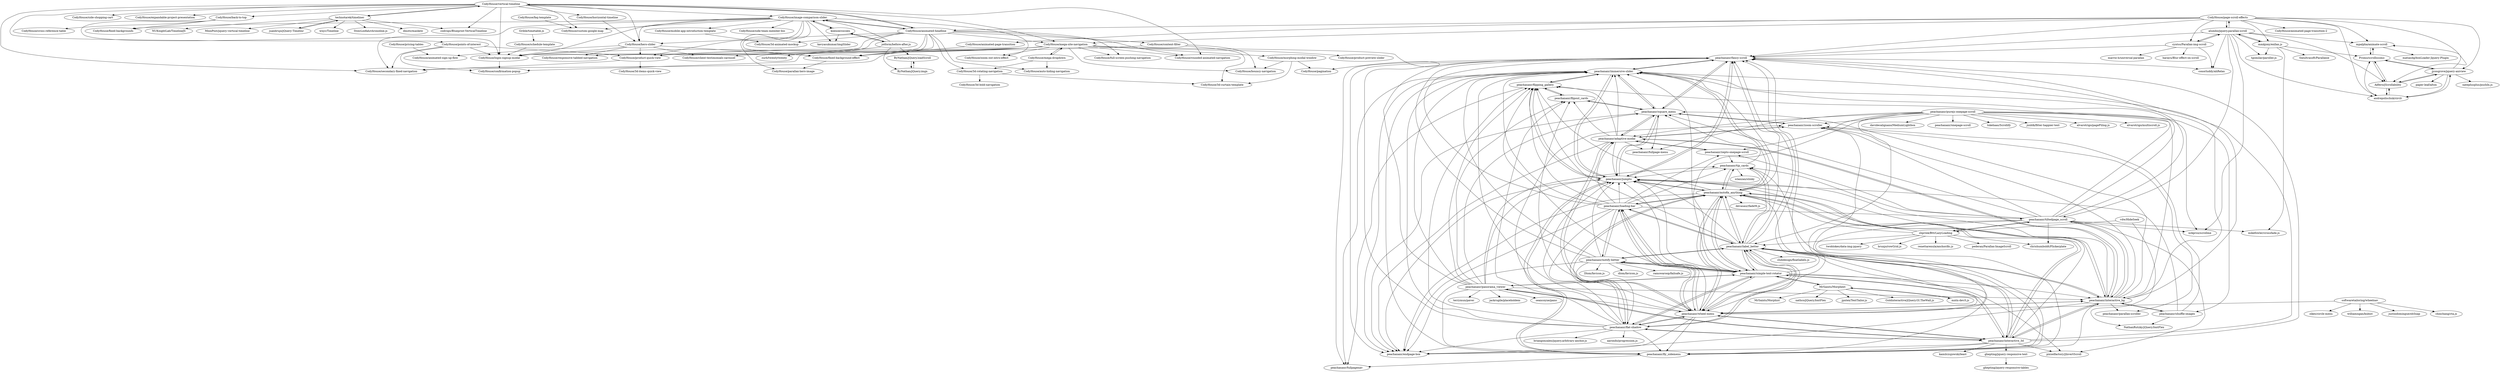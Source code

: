 digraph G {
"CodyHouse/mega-site-navigation" -> "CodyHouse/product-quick-view"
"CodyHouse/mega-site-navigation" -> "CodyHouse/full-screen-pushing-navigation"
"CodyHouse/mega-site-navigation" -> "CodyHouse/pagination"
"CodyHouse/mega-site-navigation" -> "CodyHouse/secondary-fixed-navigation"
"CodyHouse/mega-site-navigation" -> "CodyHouse/mega-dropdown"
"CodyHouse/mega-site-navigation" -> "CodyHouse/zoom-out-intro-effect"
"CodyHouse/mega-site-navigation" -> "CodyHouse/morphing-modal-window"
"CodyHouse/mega-site-navigation" -> "CodyHouse/login-signup-modal"
"CodyHouse/mega-site-navigation" -> "CodyHouse/bouncy-navigation"
"CodyHouse/mega-site-navigation" -> "CodyHouse/product-preview-slider"
"CodyHouse/mega-site-navigation" -> "CodyHouse/rounded-animated-navigation"
"CodyHouse/mega-site-navigation" -> "CodyHouse/fixed-background-effect"
"CodyHouse/mega-site-navigation" -> "CodyHouse/client-testimonials-carousel"
"technotarek/timeliner" -> "MinnPost/jquery-vertical-timeline"
"technotarek/timeliner" -> "juanbrujo/jQuery-Timelinr"
"technotarek/timeliner" -> "wnyc/Timeline"
"technotarek/timeliner" -> "CodyHouse/vertical-timeline"
"technotarek/timeliner" -> "StoicLoofah/chronoline.js" ["e"=1]
"technotarek/timeliner" -> "codrops/Blueprint-VerticalTimeline" ["e"=1]
"technotarek/timeliner" -> "dmotz/maskew"
"technotarek/timeliner" -> "NUKnightLab/TimelineJS" ["e"=1]
"peachananr/flipping_gallery" -> "peachananr/fullpagenav"
"peachananr/flipping_gallery" -> "peachananr/flipout_cards"
"peachananr/flipping_gallery" -> "peachananr/immersive-slider"
"peachananr/flipping_gallery" -> "peachananr/jumpto"
"peachananr/immersive-slider" -> "peachananr/jumpto"
"peachananr/immersive-slider" -> "peachananr/flipping_gallery"
"peachananr/immersive-slider" -> "peachananr/fancy-scroll"
"peachananr/immersive-slider" -> "peachananr/endpage-box"
"peachananr/immersive-slider" -> "peachananr/square_menu"
"peachananr/immersive-slider" -> "peachananr/autofix_anything"
"peachananr/immersive-slider" -> "peachananr/fly_sidemenu"
"peachananr/immersive-slider" -> "peachananr/fullpagenav"
"peachananr/label_better" -> "peachananr/autofix_anything"
"peachananr/label_better" -> "peachananr/interactive_3d"
"peachananr/label_better" -> "peachananr/flat-shadow"
"peachananr/label_better" -> "peachananr/tip_cards"
"peachananr/label_better" -> "peachananr/fly_sidemenu"
"peachananr/label_better" -> "peachananr/jumpto"
"peachananr/label_better" -> "peachananr/immersive-slider"
"peachananr/label_better" -> "peachananr/wheel-menu"
"peachananr/label_better" -> "peachananr/simple-text-rotator"
"peachananr/label_better" -> "peachananr/interactive_bg"
"peachananr/label_better" -> "peachananr/fancy-scroll"
"peachananr/label_better" -> "peachananr/flipping_gallery"
"peachananr/label_better" -> "peachananr/loading-bar"
"peachananr/label_better" -> "clubdesign/floatlabels.js" ["e"=1]
"peachananr/label_better" -> "peachananr/notify-better"
"peachananr/simple-text-rotator" -> "peachananr/label_better"
"peachananr/simple-text-rotator" -> "peachananr/flat-shadow"
"peachananr/simple-text-rotator" -> "peachananr/autofix_anything"
"peachananr/simple-text-rotator" -> "MrSaints/Morphext"
"peachananr/simple-text-rotator" -> "peachananr/wheel-menu"
"peachananr/simple-text-rotator" -> "peachananr/jumpto"
"peachananr/simple-text-rotator" -> "peachananr/immersive-slider"
"peachananr/simple-text-rotator" -> "peachananr/interactive_3d"
"peachananr/simple-text-rotator" -> "peachananr/loading-bar"
"peachananr/simple-text-rotator" -> "peachananr/notify-better"
"peachananr/simple-text-rotator" -> "peachananr/interactive_bg"
"peachananr/simple-text-rotator" -> "peachananr/fancy-scroll"
"peachananr/simple-text-rotator" -> "peachananr/flipping_gallery"
"peachananr/simple-text-rotator" -> "pixxelfactory/jInvertScroll" ["e"=1]
"peachananr/simple-text-rotator" -> "peachananr/panorama_viewer"
"peachananr/wheel-menu" -> "peachananr/interactive_3d"
"peachananr/wheel-menu" -> "peachananr/flat-shadow"
"peachananr/wheel-menu" -> "peachananr/adaptive-modal"
"peachananr/wheel-menu" -> "peachananr/endpage-box"
"peachananr/wheel-menu" -> "peachananr/fancy-scroll"
"peachananr/wheel-menu" -> "peachananr/fly_sidemenu"
"peachananr/wheel-menu" -> "peachananr/label_better"
"peachananr/wheel-menu" -> "peachananr/loading-bar"
"peachananr/wheel-menu" -> "peachananr/notify-better"
"peachananr/wheel-menu" -> "peachananr/interactive_bg"
"peachananr/wheel-menu" -> "peachananr/flipout_cards"
"peachananr/wheel-menu" -> "peachananr/zoom-scroller"
"peachananr/wheel-menu" -> "peachananr/immersive-slider"
"peachananr/wheel-menu" -> "peachananr/jumpto"
"peachananr/wheel-menu" -> "peachananr/autofix_anything"
"CodyHouse/image-comparison-slider" -> "koenoe/cocoen"
"CodyHouse/image-comparison-slider" -> "kavyasukumar/imgSlider"
"CodyHouse/image-comparison-slider" -> "CodyHouse/animated-headline"
"CodyHouse/image-comparison-slider" -> "CodyHouse/product-quick-view"
"CodyHouse/image-comparison-slider" -> "CodyHouse/fixed-background-effect"
"CodyHouse/image-comparison-slider" -> "CodyHouse/hero-slider"
"CodyHouse/image-comparison-slider" -> "CodyHouse/secondary-fixed-navigation"
"CodyHouse/image-comparison-slider" -> "CodyHouse/parallax-hero-image"
"CodyHouse/image-comparison-slider" -> "CodyHouse/mobile-app-introduction-template"
"CodyHouse/image-comparison-slider" -> "CodyHouse/fixed-backgrounds"
"CodyHouse/image-comparison-slider" -> "CodyHouse/custom-google-map"
"CodyHouse/image-comparison-slider" -> "CodyHouse/zoom-out-intro-effect"
"CodyHouse/image-comparison-slider" -> "CodyHouse/side-team-member-bio"
"CodyHouse/image-comparison-slider" -> "CodyHouse/login-signup-modal"
"vdw/HideSeek" -> "shprink/BttrLazyLoading"
"vdw/HideSeek" -> "NathanRutzky/jQuery.fontFlex" ["e"=1]
"mntn-dev/t.js" -> "MrSaints/Morphext"
"peachananr/panorama_viewer" -> "seancoyne/pano"
"peachananr/panorama_viewer" -> "peachananr/tip_cards"
"peachananr/panorama_viewer" -> "peachananr/fly_sidemenu"
"peachananr/panorama_viewer" -> "peachananr/interactive_3d"
"peachananr/panorama_viewer" -> "peachananr/flipout_cards"
"peachananr/panorama_viewer" -> "peachananr/jumpto"
"peachananr/panorama_viewer" -> "peachananr/flipping_gallery"
"peachananr/panorama_viewer" -> "peachananr/interactive_bg"
"peachananr/panorama_viewer" -> "terrymun/paver"
"peachananr/panorama_viewer" -> "jackrugile/placeholdem" ["e"=1]
"peachananr/panorama_viewer" -> "peachananr/simple-text-rotator"
"peachananr/panorama_viewer" -> "peachananr/square_menu"
"peachananr/panorama_viewer" -> "peachananr/wheel-menu"
"peachananr/panorama_viewer" -> "peachananr/immersive-slider"
"peachananr/panorama_viewer" -> "peachananr/fancy-scroll"
"softwaretailoring/wheelnav" -> "peachananr/wheel-menu"
"softwaretailoring/wheelnav" -> "chinchang/cta.js" ["e"=1]
"softwaretailoring/wheelnav" -> "zikes/circle-menu"
"softwaretailoring/wheelnav" -> "williamngan/kubist" ["e"=1]
"softwaretailoring/wheelnav" -> "justindomingue/ohSnap" ["e"=1]
"juanbrujo/jQuery-Timelinr" -> "technotarek/timeliner"
"CodyHouse/page-scroll-effects" -> "alumbo/jquery.parallax-scroll"
"CodyHouse/page-scroll-effects" -> "mpalpha/animate-scroll"
"CodyHouse/page-scroll-effects" -> "Adfero/jScrollability"
"CodyHouse/page-scroll-effects" -> "jjcosgrove/jquery-aniview"
"CodyHouse/page-scroll-effects" -> "cyntss/Parallax-img-scroll"
"CodyHouse/page-scroll-effects" -> "CodyHouse/animated-headline"
"CodyHouse/page-scroll-effects" -> "andrepolischuk/circlr"
"CodyHouse/page-scroll-effects" -> "CodyHouse/mega-site-navigation"
"CodyHouse/page-scroll-effects" -> "peachananr/fancy-scroll"
"CodyHouse/page-scroll-effects" -> "CodyHouse/animated-page-transition"
"CodyHouse/page-scroll-effects" -> "mmkjony/enllax.js"
"CodyHouse/page-scroll-effects" -> "CodyHouse/animated-page-transition-2"
"MrSaints/Morphext" -> "MrSaints/Morphist"
"MrSaints/Morphext" -> "peachananr/simple-text-rotator"
"MrSaints/Morphext" -> "nathco/jQuery.fontFlex"
"MrSaints/Morphext" -> "jpntex/TextTailor.js" ["e"=1]
"MrSaints/Morphext" -> "mntn-dev/t.js"
"MrSaints/Morphext" -> "Goldinteractive/jQuery.GI.TheWall.js"
"peachananr/flat-shadow" -> "peachananr/wheel-menu"
"peachananr/flat-shadow" -> "peachananr/label_better"
"peachananr/flat-shadow" -> "peachananr/autofix_anything"
"peachananr/flat-shadow" -> "peachananr/interactive_3d"
"peachananr/flat-shadow" -> "peachananr/simple-text-rotator"
"peachananr/flat-shadow" -> "peachananr/jumpto"
"peachananr/flat-shadow" -> "briangonzalez/jquery.arbitrary-anchor.js" ["e"=1]
"peachananr/flat-shadow" -> "peachananr/immersive-slider"
"peachananr/flat-shadow" -> "peachananr/fancy-scroll"
"peachananr/flat-shadow" -> "peachananr/flipping_gallery"
"peachananr/flat-shadow" -> "peachananr/fly_sidemenu"
"peachananr/flat-shadow" -> "aarondo/progression.js" ["e"=1]
"peachananr/flat-shadow" -> "peachananr/endpage-box"
"peachananr/flat-shadow" -> "peachananr/flipout_cards"
"peachananr/flat-shadow" -> "peachananr/zoom-scroller"
"CodyHouse/mega-dropdown" -> "CodyHouse/mega-site-navigation"
"CodyHouse/mega-dropdown" -> "CodyHouse/3d-rotating-navigation"
"CodyHouse/mega-dropdown" -> "CodyHouse/auto-hiding-navigation"
"cyntss/Parallax-img-scroll" -> "conorluddy/ahRelax"
"cyntss/Parallax-img-scroll" -> "peachananr/fancy-scroll"
"cyntss/Parallax-img-scroll" -> "alumbo/jquery.parallax-scroll"
"cyntss/Parallax-img-scroll" -> "marrio-h/universal-parallax"
"cyntss/Parallax-img-scroll" -> "harayu/Blur-effect-on-scroll"
"jotform/before-after.js" -> "koenoe/cocoen"
"jotform/before-after.js" -> "zurb/twentytwenty" ["e"=1]
"jotform/before-after.js" -> "ByNathan/jQuery.imgx"
"jotform/before-after.js" -> "ByNathan/jQuery.loadScroll"
"jotform/before-after.js" -> "CodyHouse/image-comparison-slider"
"peachananr/tip_cards" -> "peachananr/jumpto"
"peachananr/tip_cards" -> "peachananr/fly_sidemenu"
"peachananr/tip_cards" -> "peachananr/square_menu"
"peachananr/tip_cards" -> "peachananr/label_better"
"peachananr/tip_cards" -> "peachananr/autofix_anything"
"peachananr/tip_cards" -> "iclanzan/slinky"
"shprink/BttrLazyLoading" -> "twoblokes/data-img-jquery" ["e"=1]
"shprink/BttrLazyLoading" -> "peachananr/tiltedpage_scroll"
"shprink/BttrLazyLoading" -> "peachananr/autofix_anything"
"shprink/BttrLazyLoading" -> "peachananr/label_better"
"shprink/BttrLazyLoading" -> "brunjo/rowGrid.js" ["e"=1]
"shprink/BttrLazyLoading" -> "renettarenula/anchorific.js"
"shprink/BttrLazyLoading" -> "chrishumboldt/Flickerplate" ["e"=1]
"shprink/BttrLazyLoading" -> "peachananr/jumpto"
"shprink/BttrLazyLoading" -> "pederan/Parallax-ImageScroll" ["e"=1]
"peachananr/tiltedpage_scroll" -> "peachananr/interactive_bg"
"peachananr/tiltedpage_scroll" -> "peachananr/fancy-scroll"
"peachananr/tiltedpage_scroll" -> "peachananr/fly_sidemenu"
"peachananr/tiltedpage_scroll" -> "peachananr/zoom-scroller"
"peachananr/tiltedpage_scroll" -> "shprink/BttrLazyLoading"
"peachananr/tiltedpage_scroll" -> "peachananr/tip_cards"
"peachananr/tiltedpage_scroll" -> "peachananr/square_menu"
"peachananr/tiltedpage_scroll" -> "peachananr/flipping_gallery"
"peachananr/tiltedpage_scroll" -> "pixxelfactory/jInvertScroll" ["e"=1]
"peachananr/tiltedpage_scroll" -> "nckprsn/scrollme" ["e"=1]
"peachananr/tiltedpage_scroll" -> "mikefowler/crossfade.js" ["e"=1]
"peachananr/tiltedpage_scroll" -> "chrishumboldt/Flickerplate" ["e"=1]
"peachananr/tiltedpage_scroll" -> "peachananr/zepto-onepage-scroll"
"peachananr/tiltedpage_scroll" -> "peachananr/wheel-menu"
"peachananr/tiltedpage_scroll" -> "peachananr/immersive-slider"
"peachananr/loading-bar" -> "peachananr/wheel-menu"
"peachananr/loading-bar" -> "peachananr/label_better"
"peachananr/loading-bar" -> "peachananr/autofix_anything"
"peachananr/loading-bar" -> "peachananr/notify-better"
"peachananr/loading-bar" -> "peachananr/endpage-box"
"peachananr/loading-bar" -> "peachananr/simple-text-rotator"
"peachananr/loading-bar" -> "peachananr/flat-shadow"
"peachananr/loading-bar" -> "peachananr/jumpto"
"peachananr/loading-bar" -> "peachananr/zepto-onepage-scroll"
"peachananr/loading-bar" -> "peachananr/tip_cards"
"peachananr/loading-bar" -> "peachananr/adaptive-modal"
"peachananr/loading-bar" -> "peachananr/fancy-scroll"
"peachananr/loading-bar" -> "peachananr/immersive-slider"
"peachananr/loading-bar" -> "peachananr/tiltedpage_scroll"
"peachananr/loading-bar" -> "peachananr/flipping_gallery"
"peachananr/fancy-scroll" -> "peachananr/jumpto"
"peachananr/fancy-scroll" -> "peachananr/square_menu"
"peachananr/fancy-scroll" -> "peachananr/immersive-slider"
"peachananr/fancy-scroll" -> "peachananr/endpage-box"
"peachananr/fancy-scroll" -> "peachananr/fullpagenav"
"peachananr/fancy-scroll" -> "conorluddy/ahRelax"
"andrepolischuk/circlr" -> "Adfero/jScrollability"
"andrepolischuk/circlr" -> "Promo/scrollissimo"
"andrepolischuk/circlr" -> "jjcosgrove/jquery-aniview"
"peachananr/purejs-onepage-scroll" -> "peachananr/zepto-onepage-scroll"
"peachananr/purejs-onepage-scroll" -> "peachananr/onepage-scroll" ["e"=1]
"peachananr/purejs-onepage-scroll" -> "peachananr/adaptive-modal"
"peachananr/purejs-onepage-scroll" -> "peachananr/simple-text-rotator"
"peachananr/purejs-onepage-scroll" -> "lukehaas/Scrollify" ["e"=1]
"peachananr/purejs-onepage-scroll" -> "nckprsn/scrollme" ["e"=1]
"peachananr/purejs-onepage-scroll" -> "jxnblk/fitter-happier-text" ["e"=1]
"peachananr/purejs-onepage-scroll" -> "alvarotrigo/pagePiling.js" ["e"=1]
"peachananr/purejs-onepage-scroll" -> "peachananr/interactive_bg"
"peachananr/purejs-onepage-scroll" -> "peachananr/label_better"
"peachananr/purejs-onepage-scroll" -> "peachananr/shuffle-images"
"peachananr/purejs-onepage-scroll" -> "peachananr/fullpage-menu"
"peachananr/purejs-onepage-scroll" -> "peachananr/zoom-scroller"
"peachananr/purejs-onepage-scroll" -> "alvarotrigo/multiscroll.js" ["e"=1]
"peachananr/purejs-onepage-scroll" -> "davidecalignano/MediumLightbox" ["e"=1]
"Grible/timetable.js" -> "CodyHouse/schedule-template"
"Promo/scrollissimo" -> "Adfero/jScrollability"
"Promo/scrollissimo" -> "mpalpha/animate-scroll"
"Promo/scrollissimo" -> "jjcosgrove/jquery-aniview"
"jjcosgrove/jquery-aniview" -> "Adfero/jScrollability"
"jjcosgrove/jquery-aniview" -> "Promo/scrollissimo"
"jjcosgrove/jquery-aniview" -> "nateplusplus/pushIn.js"
"jjcosgrove/jquery-aniview" -> "andrepolischuk/circlr"
"jjcosgrove/jquery-aniview" -> "paper-leaf/alton" ["e"=1]
"jjcosgrove/jquery-aniview" -> "mpalpha/animate-scroll"
"mpalpha/animate-scroll" -> "Promo/scrollissimo"
"mpalpha/animate-scroll" -> "matiasdg/boxLoader-Jquery-Plugin"
"peachananr/jumpto" -> "peachananr/immersive-slider"
"peachananr/jumpto" -> "peachananr/fancy-scroll"
"peachananr/jumpto" -> "peachananr/fly_sidemenu"
"peachananr/jumpto" -> "peachananr/endpage-box"
"peachananr/jumpto" -> "peachananr/autofix_anything"
"peachananr/jumpto" -> "peachananr/square_menu"
"peachananr/jumpto" -> "peachananr/flipping_gallery"
"CodyHouse/animated-headline" -> "CodyHouse/image-comparison-slider"
"CodyHouse/animated-headline" -> "CodyHouse/login-signup-modal"
"CodyHouse/animated-headline" -> "CodyHouse/hero-slider"
"CodyHouse/animated-headline" -> "CodyHouse/fixed-background-effect"
"CodyHouse/animated-headline" -> "CodyHouse/vertical-timeline"
"CodyHouse/animated-headline" -> "CodyHouse/content-filter"
"CodyHouse/animated-headline" -> "CodyHouse/product-quick-view"
"CodyHouse/animated-headline" -> "CodyHouse/mega-site-navigation"
"CodyHouse/animated-headline" -> "CodyHouse/rounded-animated-navigation"
"CodyHouse/animated-headline" -> "CodyHouse/auto-hiding-navigation"
"CodyHouse/animated-headline" -> "CodyHouse/3d-rotating-navigation"
"CodyHouse/animated-headline" -> "CodyHouse/full-screen-pushing-navigation"
"CodyHouse/animated-headline" -> "CodyHouse/3d-animated-mockup"
"CodyHouse/animated-headline" -> "CodyHouse/confirmation-popup"
"CodyHouse/animated-headline" -> "CodyHouse/responsive-tabbed-navigation"
"alumbo/jquery.parallax-scroll" -> "cyntss/Parallax-img-scroll"
"alumbo/jquery.parallax-scroll" -> "mmkjony/enllax.js"
"alumbo/jquery.parallax-scroll" -> "mpalpha/animate-scroll"
"alumbo/jquery.parallax-scroll" -> "andrepolischuk/circlr"
"alumbo/jquery.parallax-scroll" -> "CodyHouse/page-scroll-effects"
"alumbo/jquery.parallax-scroll" -> "conorluddy/ahRelax"
"alumbo/jquery.parallax-scroll" -> "nckprsn/scrollme" ["e"=1]
"alumbo/jquery.parallax-scroll" -> "peachananr/fancy-scroll"
"alumbo/jquery.parallax-scroll" -> "tgomilar/paroller.js" ["e"=1]
"alumbo/jquery.parallax-scroll" -> "peachananr/tiltedpage_scroll"
"alumbo/jquery.parallax-scroll" -> "Adfero/jScrollability"
"Adfero/jScrollability" -> "Promo/scrollissimo"
"Adfero/jScrollability" -> "jjcosgrove/jquery-aniview"
"Adfero/jScrollability" -> "andrepolischuk/circlr"
"CodyHouse/morphing-modal-window" -> "CodyHouse/bouncy-navigation"
"CodyHouse/morphing-modal-window" -> "CodyHouse/3d-curtain-template"
"CodyHouse/morphing-modal-window" -> "CodyHouse/pagination"
"CodyHouse/fixed-background-effect" -> "CodyHouse/parallax-hero-image"
"peachananr/interactive_bg" -> "peachananr/adaptive-modal"
"peachananr/interactive_bg" -> "peachananr/zoom-scroller"
"peachananr/interactive_bg" -> "peachananr/square_menu"
"peachananr/interactive_bg" -> "peachananr/tiltedpage_scroll"
"peachananr/interactive_bg" -> "peachananr/immersive-slider"
"peachananr/interactive_bg" -> "peachananr/fancy-scroll"
"peachananr/interactive_bg" -> "peachananr/shuffle-images"
"peachananr/interactive_bg" -> "peachananr/label_better"
"peachananr/interactive_bg" -> "peachananr/wheel-menu"
"peachananr/interactive_bg" -> "peachananr/fly_sidemenu"
"peachananr/interactive_bg" -> "peachananr/endpage-box"
"peachananr/interactive_bg" -> "peachananr/parallax-scroller"
"peachananr/interactive_bg" -> "peachananr/interactive_3d"
"peachananr/interactive_bg" -> "peachananr/jumpto"
"peachananr/interactive_bg" -> "peachananr/autofix_anything"
"peachananr/interactive_3d" -> "peachananr/wheel-menu"
"peachananr/interactive_3d" -> "peachananr/label_better"
"peachananr/interactive_3d" -> "peachananr/fly_sidemenu"
"peachananr/interactive_3d" -> "peachananr/autofix_anything"
"peachananr/interactive_3d" -> "peachananr/flat-shadow"
"peachananr/interactive_3d" -> "peachananr/jumpto"
"peachananr/interactive_3d" -> "peachananr/immersive-slider"
"peachananr/interactive_3d" -> "peachananr/interactive_bg"
"peachananr/interactive_3d" -> "pixxelfactory/jInvertScroll" ["e"=1]
"peachananr/interactive_3d" -> "kamilczujowski/least" ["e"=1]
"peachananr/interactive_3d" -> "peachananr/panorama_viewer"
"peachananr/interactive_3d" -> "peachananr/endpage-box"
"peachananr/interactive_3d" -> "peachananr/fancy-scroll"
"peachananr/interactive_3d" -> "ghepting/jquery-responsive-text"
"peachananr/interactive_3d" -> "peachananr/simple-text-rotator"
"CodyHouse/vertical-timeline" -> "CodyHouse/animated-headline"
"CodyHouse/vertical-timeline" -> "codrops/Blueprint-VerticalTimeline" ["e"=1]
"CodyHouse/vertical-timeline" -> "CodyHouse/horizontal-timeline"
"CodyHouse/vertical-timeline" -> "CodyHouse/login-signup-modal"
"CodyHouse/vertical-timeline" -> "CodyHouse/mega-site-navigation"
"CodyHouse/vertical-timeline" -> "CodyHouse/image-comparison-slider"
"CodyHouse/vertical-timeline" -> "CodyHouse/points-of-interest"
"CodyHouse/vertical-timeline" -> "CodyHouse/secondary-fixed-navigation"
"CodyHouse/vertical-timeline" -> "CodyHouse/side-shopping-cart"
"CodyHouse/vertical-timeline" -> "CodyHouse/expandable-project-presentation"
"CodyHouse/vertical-timeline" -> "CodyHouse/rounded-animated-navigation"
"CodyHouse/vertical-timeline" -> "technotarek/timeliner"
"CodyHouse/vertical-timeline" -> "CodyHouse/custom-google-map"
"CodyHouse/vertical-timeline" -> "CodyHouse/back-to-top"
"CodyHouse/vertical-timeline" -> "CodyHouse/hero-slider"
"CodyHouse/pricing-tables" -> "CodyHouse/animated-sign-up-flow"
"peachananr/zoom-scroller" -> "peachananr/adaptive-modal"
"peachananr/zoom-scroller" -> "peachananr/square_menu"
"peachananr/zoom-scroller" -> "peachananr/parallax-scroller"
"CodyHouse/back-to-top" -> "CodyHouse/login-signup-modal"
"CodyHouse/back-to-top" -> "CodyHouse/cross-reference-table"
"CodyHouse/back-to-top" -> "CodyHouse/fixed-backgrounds"
"CodyHouse/faq-template" -> "CodyHouse/custom-google-map"
"peachananr/notify-better" -> "peachananr/endpage-box"
"peachananr/notify-better" -> "peachananr/wheel-menu"
"peachananr/notify-better" -> "peachananr/loading-bar"
"peachananr/notify-better" -> "peachananr/immersive-slider"
"peachananr/notify-better" -> "peachananr/label_better"
"peachananr/notify-better" -> "ramswaroop/failsafe.js" ["e"=1]
"peachananr/notify-better" -> "peachananr/simple-text-rotator"
"peachananr/notify-better" -> "peachananr/fancy-scroll"
"peachananr/notify-better" -> "Dlom/favicon.js"
"peachananr/notify-better" -> "dlom/favicon.js"
"peachananr/notify-better" -> "peachananr/jumpto"
"peachananr/notify-better" -> "peachananr/flat-shadow"
"koenoe/cocoen" -> "kavyasukumar/imgSlider"
"koenoe/cocoen" -> "jotform/before-after.js"
"koenoe/cocoen" -> "CodyHouse/image-comparison-slider"
"mmkjony/enllax.js" -> "alumbo/jquery.parallax-scroll"
"mmkjony/enllax.js" -> "mikefowler/crossfade.js" ["e"=1]
"mmkjony/enllax.js" -> "theultrasoft/Parallaxie"
"mmkjony/enllax.js" -> "Promo/scrollissimo"
"mmkjony/enllax.js" -> "tgomilar/paroller.js" ["e"=1]
"peachananr/shuffle-images" -> "peachananr/jumpto"
"peachananr/shuffle-images" -> "peachananr/interactive_bg"
"peachananr/shuffle-images" -> "peachananr/zoom-scroller"
"peachananr/shuffle-images" -> "NathanRutzky/jQuery.fontFlex" ["e"=1]
"peachananr/zepto-onepage-scroll" -> "peachananr/adaptive-modal"
"peachananr/zepto-onepage-scroll" -> "peachananr/tip_cards"
"ByNathan/jQuery.imgx" -> "ByNathan/jQuery.loadScroll"
"CodyHouse/content-filter" -> "CodyHouse/3d-curtain-template"
"CodyHouse/content-filter" -> "CodyHouse/bouncy-navigation"
"CodyHouse/content-filter" -> "CodyHouse/product-quick-view"
"CodyHouse/mobile-app-introduction-template" -> "CodyHouse/3d-animated-mockup"
"CodyHouse/schedule-template" -> "CodyHouse/login-signup-modal"
"peachananr/autofix_anything" -> "peachananr/jumpto"
"peachananr/autofix_anything" -> "peachananr/label_better"
"peachananr/autofix_anything" -> "peachananr/immersive-slider"
"peachananr/autofix_anything" -> "peachananr/tip_cards"
"peachananr/autofix_anything" -> "peachananr/endpage-box"
"peachananr/autofix_anything" -> "peachananr/interactive_3d"
"peachananr/autofix_anything" -> "peachananr/flat-shadow"
"peachananr/autofix_anything" -> "peachananr/fancy-scroll"
"peachananr/autofix_anything" -> "peachananr/fly_sidemenu"
"peachananr/autofix_anything" -> "peachananr/wheel-menu"
"peachananr/autofix_anything" -> "peachananr/loading-bar"
"peachananr/autofix_anything" -> "peachananr/simple-text-rotator"
"peachananr/autofix_anything" -> "devasaur/fadeM.js"
"peachananr/autofix_anything" -> "peachananr/interactive_bg"
"peachananr/autofix_anything" -> "peachananr/flipping_gallery"
"peachananr/square_menu" -> "peachananr/adaptive-modal"
"peachananr/square_menu" -> "peachananr/zoom-scroller"
"peachananr/square_menu" -> "peachananr/jumpto"
"peachananr/square_menu" -> "peachananr/flipout_cards"
"peachananr/square_menu" -> "peachananr/fancy-scroll"
"peachananr/square_menu" -> "peachananr/endpage-box"
"peachananr/square_menu" -> "peachananr/immersive-slider"
"peachananr/square_menu" -> "peachananr/fullpage-menu"
"CodyHouse/horizontal-timeline" -> "CodyHouse/hero-slider"
"CodyHouse/hero-slider" -> "CodyHouse/animated-sign-up-flow"
"CodyHouse/hero-slider" -> "CodyHouse/responsive-tabbed-navigation"
"CodyHouse/hero-slider" -> "CodyHouse/fixed-background-effect"
"CodyHouse/hero-slider" -> "CodyHouse/client-testimonials-carousel"
"CodyHouse/hero-slider" -> "CodyHouse/login-signup-modal"
"CodyHouse/hero-slider" -> "CodyHouse/product-quick-view"
"CodyHouse/animated-page-transition" -> "CodyHouse/fixed-background-effect"
"ByNathan/jQuery.loadScroll" -> "ByNathan/jQuery.imgx"
"peachananr/fly_sidemenu" -> "peachananr/jumpto"
"peachananr/fly_sidemenu" -> "peachananr/fullpagenav"
"CodyHouse/points-of-interest" -> "CodyHouse/confirmation-popup"
"CodyHouse/points-of-interest" -> "CodyHouse/login-signup-modal"
"CodyHouse/points-of-interest" -> "CodyHouse/product-quick-view"
"CodyHouse/points-of-interest" -> "CodyHouse/secondary-fixed-navigation"
"peachananr/adaptive-modal" -> "peachananr/square_menu"
"peachananr/adaptive-modal" -> "peachananr/zoom-scroller"
"peachananr/adaptive-modal" -> "peachananr/interactive_bg"
"peachananr/adaptive-modal" -> "peachananr/endpage-box"
"peachananr/adaptive-modal" -> "peachananr/fullpage-menu"
"peachananr/adaptive-modal" -> "peachananr/flipout_cards"
"peachananr/adaptive-modal" -> "peachananr/wheel-menu"
"peachananr/adaptive-modal" -> "peachananr/jumpto"
"peachananr/adaptive-modal" -> "peachananr/immersive-slider"
"peachananr/adaptive-modal" -> "peachananr/flipping_gallery"
"peachananr/adaptive-modal" -> "peachananr/zepto-onepage-scroll"
"ghepting/jquery-responsive-text" -> "ghepting/jquery-responsive-tables"
"CodyHouse/login-signup-modal" -> "CodyHouse/confirmation-popup"
"CodyHouse/product-quick-view" -> "CodyHouse/secondary-fixed-navigation"
"CodyHouse/product-quick-view" -> "CodyHouse/3d-items-quick-view"
"CodyHouse/3d-rotating-navigation" -> "CodyHouse/3d-bold-navigation"
"CodyHouse/3d-rotating-navigation" -> "CodyHouse/3d-curtain-template"
"peachananr/flipout_cards" -> "peachananr/flipping_gallery"
"peachananr/flipout_cards" -> "peachananr/square_menu"
"CodyHouse/mega-site-navigation" ["l"="10.264,-34.671"]
"CodyHouse/product-quick-view" ["l"="10.301,-34.667"]
"CodyHouse/full-screen-pushing-navigation" ["l"="10.247,-34.684"]
"CodyHouse/pagination" ["l"="10.26,-34.652"]
"CodyHouse/secondary-fixed-navigation" ["l"="10.303,-34.686"]
"CodyHouse/mega-dropdown" ["l"="10.239,-34.658"]
"CodyHouse/zoom-out-intro-effect" ["l"="10.275,-34.701"]
"CodyHouse/morphing-modal-window" ["l"="10.271,-34.639"]
"CodyHouse/login-signup-modal" ["l"="10.328,-34.684"]
"CodyHouse/bouncy-navigation" ["l"="10.275,-34.651"]
"CodyHouse/product-preview-slider" ["l"="10.232,-34.681"]
"CodyHouse/rounded-animated-navigation" ["l"="10.287,-34.692"]
"CodyHouse/fixed-background-effect" ["l"="10.265,-34.69"]
"CodyHouse/client-testimonials-carousel" ["l"="10.288,-34.66"]
"technotarek/timeliner" ["l"="10.308,-34.777"]
"MinnPost/jquery-vertical-timeline" ["l"="10.316,-34.819"]
"juanbrujo/jQuery-Timelinr" ["l"="10.329,-34.8"]
"wnyc/Timeline" ["l"="10.285,-34.817"]
"CodyHouse/vertical-timeline" ["l"="10.32,-34.704"]
"StoicLoofah/chronoline.js" ["l"="11.334,-33.994"]
"codrops/Blueprint-VerticalTimeline" ["l"="12.609,-35.191"]
"dmotz/maskew" ["l"="10.273,-34.793"]
"NUKnightLab/TimelineJS" ["l"="10.561,-33.579"]
"peachananr/flipping_gallery" ["l"="9.964,-34.596"]
"peachananr/fullpagenav" ["l"="10.003,-34.586"]
"peachananr/flipout_cards" ["l"="9.948,-34.577"]
"peachananr/immersive-slider" ["l"="9.978,-34.607"]
"peachananr/jumpto" ["l"="9.966,-34.606"]
"peachananr/fancy-scroll" ["l"="9.999,-34.612"]
"peachananr/endpage-box" ["l"="9.976,-34.599"]
"peachananr/square_menu" ["l"="9.983,-34.583"]
"peachananr/autofix_anything" ["l"="9.967,-34.618"]
"peachananr/fly_sidemenu" ["l"="9.972,-34.591"]
"peachananr/label_better" ["l"="9.952,-34.613"]
"peachananr/interactive_3d" ["l"="9.931,-34.605"]
"peachananr/flat-shadow" ["l"="9.937,-34.593"]
"peachananr/tip_cards" ["l"="9.992,-34.596"]
"peachananr/wheel-menu" ["l"="9.952,-34.597"]
"peachananr/simple-text-rotator" ["l"="9.925,-34.62"]
"peachananr/interactive_bg" ["l"="9.959,-34.586"]
"peachananr/loading-bar" ["l"="9.983,-34.621"]
"clubdesign/floatlabels.js" ["l"="10.856,-33.86"]
"peachananr/notify-better" ["l"="9.958,-34.638"]
"MrSaints/Morphext" ["l"="9.845,-34.642"]
"pixxelfactory/jInvertScroll" ["l"="10.913,-33.682"]
"peachananr/panorama_viewer" ["l"="9.944,-34.625"]
"peachananr/adaptive-modal" ["l"="9.975,-34.573"]
"peachananr/zoom-scroller" ["l"="9.962,-34.568"]
"CodyHouse/image-comparison-slider" ["l"="10.304,-34.713"]
"koenoe/cocoen" ["l"="10.328,-34.745"]
"kavyasukumar/imgSlider" ["l"="10.303,-34.741"]
"CodyHouse/animated-headline" ["l"="10.28,-34.675"]
"CodyHouse/hero-slider" ["l"="10.313,-34.675"]
"CodyHouse/parallax-hero-image" ["l"="10.275,-34.714"]
"CodyHouse/mobile-app-introduction-template" ["l"="10.264,-34.726"]
"CodyHouse/fixed-backgrounds" ["l"="10.344,-34.715"]
"CodyHouse/custom-google-map" ["l"="10.351,-34.726"]
"CodyHouse/side-team-member-bio" ["l"="10.283,-34.735"]
"vdw/HideSeek" ["l"="10.003,-34.707"]
"shprink/BttrLazyLoading" ["l"="9.998,-34.649"]
"NathanRutzky/jQuery.fontFlex" ["l"="10.706,-33.762"]
"mntn-dev/t.js" ["l"="9.826,-34.669"]
"seancoyne/pano" ["l"="9.9,-34.642"]
"terrymun/paver" ["l"="9.904,-34.662"]
"jackrugile/placeholdem" ["l"="10.787,-33.801"]
"softwaretailoring/wheelnav" ["l"="9.877,-34.537"]
"chinchang/cta.js" ["l"="10.51,-33.653"]
"zikes/circle-menu" ["l"="9.855,-34.515"]
"williamngan/kubist" ["l"="13.554,-33.772"]
"justindomingue/ohSnap" ["l"="10.811,-33.627"]
"CodyHouse/page-scroll-effects" ["l"="10.146,-34.634"]
"alumbo/jquery.parallax-scroll" ["l"="10.099,-34.615"]
"mpalpha/animate-scroll" ["l"="10.141,-34.591"]
"Adfero/jScrollability" ["l"="10.145,-34.609"]
"jjcosgrove/jquery-aniview" ["l"="10.17,-34.605"]
"cyntss/Parallax-img-scroll" ["l"="10.078,-34.606"]
"andrepolischuk/circlr" ["l"="10.158,-34.618"]
"CodyHouse/animated-page-transition" ["l"="10.2,-34.664"]
"mmkjony/enllax.js" ["l"="10.121,-34.601"]
"CodyHouse/animated-page-transition-2" ["l"="10.146,-34.656"]
"MrSaints/Morphist" ["l"="9.814,-34.642"]
"nathco/jQuery.fontFlex" ["l"="9.802,-34.624"]
"jpntex/TextTailor.js" ["l"="10.7,-33.719"]
"Goldinteractive/jQuery.GI.TheWall.js" ["l"="9.793,-34.656"]
"briangonzalez/jquery.arbitrary-anchor.js" ["l"="10.934,-33.802"]
"aarondo/progression.js" ["l"="10.979,-33.889"]
"CodyHouse/3d-rotating-navigation" ["l"="10.257,-34.632"]
"CodyHouse/auto-hiding-navigation" ["l"="10.241,-34.644"]
"conorluddy/ahRelax" ["l"="10.057,-34.617"]
"marrio-h/universal-parallax" ["l"="10.089,-34.57"]
"harayu/Blur-effect-on-scroll" ["l"="10.078,-34.586"]
"jotform/before-after.js" ["l"="10.359,-34.76"]
"zurb/twentytwenty" ["l"="10.794,-33.584"]
"ByNathan/jQuery.imgx" ["l"="10.399,-34.775"]
"ByNathan/jQuery.loadScroll" ["l"="10.387,-34.79"]
"iclanzan/slinky" ["l"="10.034,-34.551"]
"twoblokes/data-img-jquery" ["l"="10.818,-33.723"]
"peachananr/tiltedpage_scroll" ["l"="10.01,-34.602"]
"brunjo/rowGrid.js" ["l"="10.783,-33.819"]
"renettarenula/anchorific.js" ["l"="10.022,-34.679"]
"chrishumboldt/Flickerplate" ["l"="10.77,-33.753"]
"pederan/Parallax-ImageScroll" ["l"="10.975,-33.719"]
"nckprsn/scrollme" ["l"="10.765,-33.659"]
"mikefowler/crossfade.js" ["l"="10.813,-33.655"]
"peachananr/zepto-onepage-scroll" ["l"="10,-34.569"]
"Promo/scrollissimo" ["l"="10.157,-34.592"]
"peachananr/purejs-onepage-scroll" ["l"="9.948,-34.551"]
"peachananr/onepage-scroll" ["l"="10.769,-33.642"]
"lukehaas/Scrollify" ["l"="10.848,-33.49"]
"jxnblk/fitter-happier-text" ["l"="10.632,-33.86"]
"alvarotrigo/pagePiling.js" ["l"="10.727,-33.559"]
"peachananr/shuffle-images" ["l"="9.927,-34.565"]
"peachananr/fullpage-menu" ["l"="9.983,-34.542"]
"alvarotrigo/multiscroll.js" ["l"="10.819,-33.594"]
"davidecalignano/MediumLightbox" ["l"="13.514,-34.009"]
"Grible/timetable.js" ["l"="10.449,-34.653"]
"CodyHouse/schedule-template" ["l"="10.402,-34.664"]
"nateplusplus/pushIn.js" ["l"="10.197,-34.587"]
"paper-leaf/alton" ["l"="12.996,-33.742"]
"matiasdg/boxLoader-Jquery-Plugin" ["l"="10.153,-34.564"]
"CodyHouse/content-filter" ["l"="10.291,-34.64"]
"CodyHouse/3d-animated-mockup" ["l"="10.255,-34.705"]
"CodyHouse/confirmation-popup" ["l"="10.319,-34.662"]
"CodyHouse/responsive-tabbed-navigation" ["l"="10.311,-34.65"]
"tgomilar/paroller.js" ["l"="13.226,-34.067"]
"CodyHouse/3d-curtain-template" ["l"="10.279,-34.623"]
"peachananr/parallax-scroller" ["l"="9.968,-34.549"]
"kamilczujowski/least" ["l"="11.004,-33.917"]
"ghepting/jquery-responsive-text" ["l"="9.867,-34.591"]
"CodyHouse/horizontal-timeline" ["l"="10.36,-34.677"]
"CodyHouse/points-of-interest" ["l"="10.335,-34.671"]
"CodyHouse/side-shopping-cart" ["l"="10.35,-34.699"]
"CodyHouse/expandable-project-presentation" ["l"="10.325,-34.726"]
"CodyHouse/back-to-top" ["l"="10.367,-34.704"]
"CodyHouse/pricing-tables" ["l"="10.37,-34.62"]
"CodyHouse/animated-sign-up-flow" ["l"="10.348,-34.642"]
"CodyHouse/cross-reference-table" ["l"="10.398,-34.705"]
"CodyHouse/faq-template" ["l"="10.392,-34.734"]
"ramswaroop/failsafe.js" ["l"="10.956,-33.813"]
"Dlom/favicon.js" ["l"="9.925,-34.685"]
"dlom/favicon.js" ["l"="9.956,-34.686"]
"theultrasoft/Parallaxie" ["l"="10.123,-34.569"]
"devasaur/fadeM.js" ["l"="10.016,-34.639"]
"ghepting/jquery-responsive-tables" ["l"="9.836,-34.582"]
"CodyHouse/3d-items-quick-view" ["l"="10.321,-34.637"]
"CodyHouse/3d-bold-navigation" ["l"="10.257,-34.607"]
}
